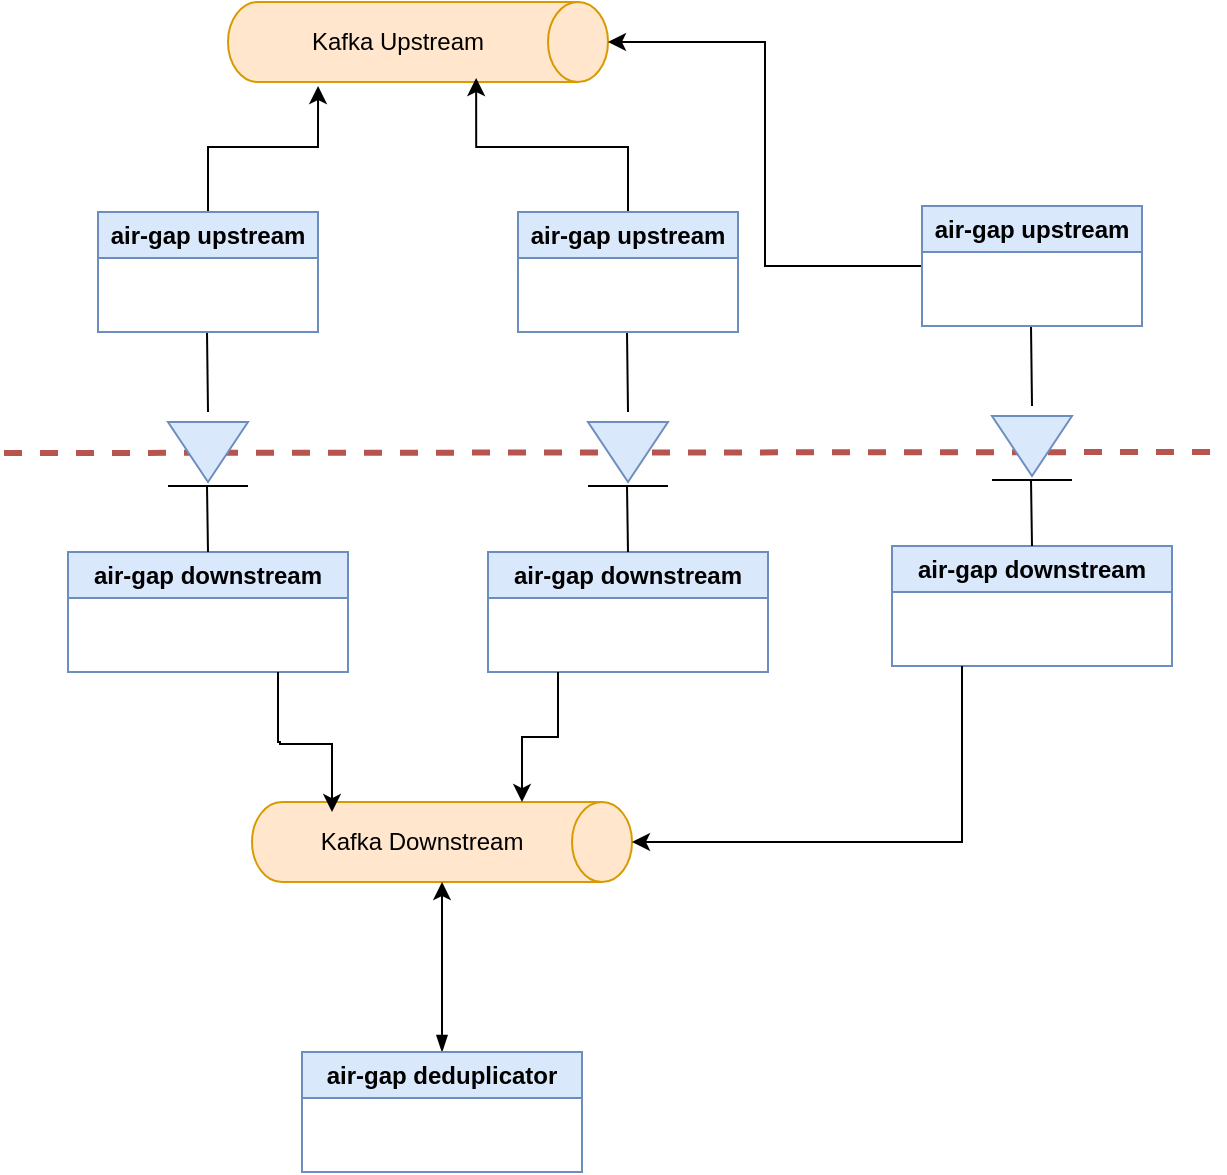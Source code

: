 <mxfile version="28.1.2">
  <diagram name="Sida-1" id="szRYUFeSUwwBfxvwGFzd">
    <mxGraphModel dx="1488" dy="832" grid="1" gridSize="10" guides="1" tooltips="1" connect="1" arrows="1" fold="1" page="1" pageScale="1" pageWidth="827" pageHeight="1169" math="0" shadow="0">
      <root>
        <mxCell id="0" />
        <mxCell id="1" parent="0" />
        <mxCell id="A9paejI7-ToNUO_phRby-12" value="" style="endArrow=none;dashed=1;html=1;rounded=0;fillColor=#f8cecc;strokeColor=#b85450;strokeWidth=3;" parent="1" edge="1">
          <mxGeometry width="50" height="50" relative="1" as="geometry">
            <mxPoint x="172" y="240.5" as="sourcePoint" />
            <mxPoint x="780" y="240" as="targetPoint" />
          </mxGeometry>
        </mxCell>
        <mxCell id="9ao-gcXj0P5O1c-xXz5W-1" value="" style="shape=cylinder3;whiteSpace=wrap;html=1;boundedLbl=1;backgroundOutline=1;size=15;rotation=90;fillColor=#ffe6cc;strokeColor=#d79b00;" parent="1" vertex="1">
          <mxGeometry x="359" y="-60" width="40" height="190" as="geometry" />
        </mxCell>
        <mxCell id="9ao-gcXj0P5O1c-xXz5W-2" value="Kafka Upstream" style="text;html=1;align=center;verticalAlign=middle;whiteSpace=wrap;rounded=0;" parent="1" vertex="1">
          <mxGeometry x="309" y="20" width="120" height="30" as="geometry" />
        </mxCell>
        <mxCell id="9ao-gcXj0P5O1c-xXz5W-3" value="" style="shape=cylinder3;whiteSpace=wrap;html=1;boundedLbl=1;backgroundOutline=1;size=15;rotation=90;fillColor=#ffe6cc;strokeColor=#d79b00;" parent="1" vertex="1">
          <mxGeometry x="371.005" y="340.005" width="40" height="190" as="geometry" />
        </mxCell>
        <mxCell id="9ao-gcXj0P5O1c-xXz5W-4" value="Kafka Downstream" style="text;html=1;align=center;verticalAlign=middle;whiteSpace=wrap;rounded=0;" parent="1" vertex="1">
          <mxGeometry x="321.005" y="420.005" width="120" height="30" as="geometry" />
        </mxCell>
        <mxCell id="9ao-gcXj0P5O1c-xXz5W-10" value="" style="group;" parent="1" vertex="1" connectable="0">
          <mxGeometry x="254" y="225" width="40" height="32" as="geometry" />
        </mxCell>
        <mxCell id="9ao-gcXj0P5O1c-xXz5W-8" value="" style="triangle;whiteSpace=wrap;html=1;direction=south;fillColor=#dae8fc;strokeColor=#6c8ebf;" parent="9ao-gcXj0P5O1c-xXz5W-10" vertex="1">
          <mxGeometry width="40" height="30" as="geometry" />
        </mxCell>
        <mxCell id="9ao-gcXj0P5O1c-xXz5W-9" value="" style="endArrow=none;html=1;rounded=0;" parent="9ao-gcXj0P5O1c-xXz5W-10" edge="1">
          <mxGeometry width="50" height="50" relative="1" as="geometry">
            <mxPoint y="32" as="sourcePoint" />
            <mxPoint x="40" y="32" as="targetPoint" />
          </mxGeometry>
        </mxCell>
        <mxCell id="9ao-gcXj0P5O1c-xXz5W-11" value="" style="endArrow=none;html=1;rounded=0;exitX=1;exitY=0.5;exitDx=0;exitDy=0;exitPerimeter=0;" parent="1" edge="1">
          <mxGeometry width="50" height="50" relative="1" as="geometry">
            <mxPoint x="273.501" y="179.997" as="sourcePoint" />
            <mxPoint x="274" y="220" as="targetPoint" />
          </mxGeometry>
        </mxCell>
        <mxCell id="9ao-gcXj0P5O1c-xXz5W-18" value="" style="edgeStyle=orthogonalEdgeStyle;rounded=0;orthogonalLoop=1;jettySize=auto;html=1;entryX=1.05;entryY=0.763;entryDx=0;entryDy=0;entryPerimeter=0;" parent="1" source="9ao-gcXj0P5O1c-xXz5W-13" target="9ao-gcXj0P5O1c-xXz5W-1" edge="1">
          <mxGeometry relative="1" as="geometry" />
        </mxCell>
        <mxCell id="9ao-gcXj0P5O1c-xXz5W-13" value="air-gap upstream" style="swimlane;whiteSpace=wrap;html=1;fillColor=#dae8fc;strokeColor=#6c8ebf;" parent="1" vertex="1">
          <mxGeometry x="219" y="120" width="110" height="60" as="geometry" />
        </mxCell>
        <mxCell id="9ao-gcXj0P5O1c-xXz5W-14" value="air-gap downstream" style="swimlane;whiteSpace=wrap;html=1;fillColor=#dae8fc;strokeColor=#6c8ebf;" parent="1" vertex="1">
          <mxGeometry x="204" y="290" width="140" height="60" as="geometry" />
        </mxCell>
        <mxCell id="9ao-gcXj0P5O1c-xXz5W-12" value="" style="endArrow=none;html=1;rounded=0;exitX=1;exitY=0.5;exitDx=0;exitDy=0;exitPerimeter=0;" parent="9ao-gcXj0P5O1c-xXz5W-14" edge="1">
          <mxGeometry width="50" height="50" relative="1" as="geometry">
            <mxPoint x="69.5" y="-33" as="sourcePoint" />
            <mxPoint x="70" as="targetPoint" />
          </mxGeometry>
        </mxCell>
        <mxCell id="oBg6k83NWbbbliucMWEF-3" value="" style="rounded=0;orthogonalLoop=1;jettySize=auto;html=1;startArrow=blockThin;startFill=1;" parent="1" source="oBg6k83NWbbbliucMWEF-1" target="9ao-gcXj0P5O1c-xXz5W-3" edge="1">
          <mxGeometry relative="1" as="geometry" />
        </mxCell>
        <mxCell id="oBg6k83NWbbbliucMWEF-1" value="air-gap deduplicator" style="swimlane;whiteSpace=wrap;html=1;fillColor=#dae8fc;strokeColor=#6c8ebf;" parent="1" vertex="1">
          <mxGeometry x="321" y="540" width="140" height="60" as="geometry" />
        </mxCell>
        <mxCell id="S6PFL4BEpcDctrm7VdFs-10" value="" style="group;" parent="1" vertex="1" connectable="0">
          <mxGeometry x="464" y="225" width="40" height="32" as="geometry" />
        </mxCell>
        <mxCell id="S6PFL4BEpcDctrm7VdFs-11" value="" style="triangle;whiteSpace=wrap;html=1;direction=south;fillColor=#dae8fc;strokeColor=#6c8ebf;" parent="S6PFL4BEpcDctrm7VdFs-10" vertex="1">
          <mxGeometry width="40" height="30" as="geometry" />
        </mxCell>
        <mxCell id="S6PFL4BEpcDctrm7VdFs-12" value="" style="endArrow=none;html=1;rounded=0;" parent="S6PFL4BEpcDctrm7VdFs-10" edge="1">
          <mxGeometry width="50" height="50" relative="1" as="geometry">
            <mxPoint y="32" as="sourcePoint" />
            <mxPoint x="40" y="32" as="targetPoint" />
          </mxGeometry>
        </mxCell>
        <mxCell id="S6PFL4BEpcDctrm7VdFs-13" value="" style="endArrow=none;html=1;rounded=0;exitX=1;exitY=0.5;exitDx=0;exitDy=0;exitPerimeter=0;" parent="1" edge="1">
          <mxGeometry width="50" height="50" relative="1" as="geometry">
            <mxPoint x="483.501" y="179.997" as="sourcePoint" />
            <mxPoint x="484" y="220" as="targetPoint" />
          </mxGeometry>
        </mxCell>
        <mxCell id="S6PFL4BEpcDctrm7VdFs-19" value="" style="edgeStyle=orthogonalEdgeStyle;rounded=0;orthogonalLoop=1;jettySize=auto;html=1;entryX=0.95;entryY=0.347;entryDx=0;entryDy=0;entryPerimeter=0;" parent="1" source="S6PFL4BEpcDctrm7VdFs-14" target="9ao-gcXj0P5O1c-xXz5W-1" edge="1">
          <mxGeometry relative="1" as="geometry" />
        </mxCell>
        <mxCell id="S6PFL4BEpcDctrm7VdFs-14" value="air-gap upstream" style="swimlane;whiteSpace=wrap;html=1;fillColor=#dae8fc;strokeColor=#6c8ebf;" parent="1" vertex="1">
          <mxGeometry x="429" y="120" width="110" height="60" as="geometry" />
        </mxCell>
        <mxCell id="S6PFL4BEpcDctrm7VdFs-15" value="air-gap downstream" style="swimlane;whiteSpace=wrap;html=1;fillColor=#dae8fc;strokeColor=#6c8ebf;" parent="1" vertex="1">
          <mxGeometry x="414" y="290" width="140" height="60" as="geometry" />
        </mxCell>
        <mxCell id="S6PFL4BEpcDctrm7VdFs-16" value="" style="endArrow=none;html=1;rounded=0;exitX=1;exitY=0.5;exitDx=0;exitDy=0;exitPerimeter=0;" parent="S6PFL4BEpcDctrm7VdFs-15" edge="1">
          <mxGeometry width="50" height="50" relative="1" as="geometry">
            <mxPoint x="69.5" y="-33" as="sourcePoint" />
            <mxPoint x="70" as="targetPoint" />
          </mxGeometry>
        </mxCell>
        <mxCell id="S6PFL4BEpcDctrm7VdFs-17" style="edgeStyle=orthogonalEdgeStyle;rounded=0;orthogonalLoop=1;jettySize=auto;html=1;exitX=0.25;exitY=1;exitDx=0;exitDy=0;entryX=0;entryY=0;entryDx=0;entryDy=55;entryPerimeter=0;" parent="1" source="S6PFL4BEpcDctrm7VdFs-15" target="9ao-gcXj0P5O1c-xXz5W-3" edge="1">
          <mxGeometry relative="1" as="geometry">
            <mxPoint x="455" y="385" as="sourcePoint" />
          </mxGeometry>
        </mxCell>
        <mxCell id="S6PFL4BEpcDctrm7VdFs-18" style="edgeStyle=orthogonalEdgeStyle;rounded=0;orthogonalLoop=1;jettySize=auto;html=1;exitX=0.75;exitY=1;exitDx=0;exitDy=0;entryX=0.125;entryY=0;entryDx=0;entryDy=0;entryPerimeter=0;" parent="1" source="9ao-gcXj0P5O1c-xXz5W-14" target="9ao-gcXj0P5O1c-xXz5W-4" edge="1">
          <mxGeometry relative="1" as="geometry">
            <mxPoint x="280" y="385" as="sourcePoint" />
            <Array as="points">
              <mxPoint x="309" y="385" />
              <mxPoint x="310" y="385" />
              <mxPoint x="310" y="386" />
              <mxPoint x="336" y="386" />
            </Array>
          </mxGeometry>
        </mxCell>
        <mxCell id="Fm2Uqlgw4IhxYgybI7OE-1" value="" style="group;" vertex="1" connectable="0" parent="1">
          <mxGeometry x="666" y="222" width="40" height="32" as="geometry" />
        </mxCell>
        <mxCell id="Fm2Uqlgw4IhxYgybI7OE-2" value="" style="triangle;whiteSpace=wrap;html=1;direction=south;fillColor=#dae8fc;strokeColor=#6c8ebf;" vertex="1" parent="Fm2Uqlgw4IhxYgybI7OE-1">
          <mxGeometry width="40" height="30" as="geometry" />
        </mxCell>
        <mxCell id="Fm2Uqlgw4IhxYgybI7OE-3" value="" style="endArrow=none;html=1;rounded=0;" edge="1" parent="Fm2Uqlgw4IhxYgybI7OE-1">
          <mxGeometry width="50" height="50" relative="1" as="geometry">
            <mxPoint y="32" as="sourcePoint" />
            <mxPoint x="40" y="32" as="targetPoint" />
          </mxGeometry>
        </mxCell>
        <mxCell id="Fm2Uqlgw4IhxYgybI7OE-4" value="" style="endArrow=none;html=1;rounded=0;exitX=1;exitY=0.5;exitDx=0;exitDy=0;exitPerimeter=0;" edge="1" parent="1">
          <mxGeometry width="50" height="50" relative="1" as="geometry">
            <mxPoint x="685.501" y="176.997" as="sourcePoint" />
            <mxPoint x="686" y="217" as="targetPoint" />
          </mxGeometry>
        </mxCell>
        <mxCell id="Fm2Uqlgw4IhxYgybI7OE-5" value="" style="edgeStyle=orthogonalEdgeStyle;rounded=0;orthogonalLoop=1;jettySize=auto;html=1;entryX=0.5;entryY=0;entryDx=0;entryDy=0;entryPerimeter=0;" edge="1" parent="1" source="Fm2Uqlgw4IhxYgybI7OE-6" target="9ao-gcXj0P5O1c-xXz5W-1">
          <mxGeometry relative="1" as="geometry">
            <mxPoint x="610" y="50" as="targetPoint" />
          </mxGeometry>
        </mxCell>
        <mxCell id="Fm2Uqlgw4IhxYgybI7OE-6" value="air-gap upstream" style="swimlane;whiteSpace=wrap;html=1;fillColor=#dae8fc;strokeColor=#6c8ebf;" vertex="1" parent="1">
          <mxGeometry x="631" y="117" width="110" height="60" as="geometry" />
        </mxCell>
        <mxCell id="Fm2Uqlgw4IhxYgybI7OE-7" value="air-gap downstream" style="swimlane;whiteSpace=wrap;html=1;fillColor=#dae8fc;strokeColor=#6c8ebf;" vertex="1" parent="1">
          <mxGeometry x="616" y="287" width="140" height="60" as="geometry" />
        </mxCell>
        <mxCell id="Fm2Uqlgw4IhxYgybI7OE-8" value="" style="endArrow=none;html=1;rounded=0;exitX=1;exitY=0.5;exitDx=0;exitDy=0;exitPerimeter=0;" edge="1" parent="Fm2Uqlgw4IhxYgybI7OE-7">
          <mxGeometry width="50" height="50" relative="1" as="geometry">
            <mxPoint x="69.5" y="-33" as="sourcePoint" />
            <mxPoint x="70" as="targetPoint" />
          </mxGeometry>
        </mxCell>
        <mxCell id="Fm2Uqlgw4IhxYgybI7OE-9" style="edgeStyle=orthogonalEdgeStyle;rounded=0;orthogonalLoop=1;jettySize=auto;html=1;exitX=0.25;exitY=1;exitDx=0;exitDy=0;entryX=0.5;entryY=0;entryDx=0;entryDy=0;entryPerimeter=0;" edge="1" parent="1" source="Fm2Uqlgw4IhxYgybI7OE-7" target="9ao-gcXj0P5O1c-xXz5W-3">
          <mxGeometry relative="1" as="geometry">
            <mxPoint x="657" y="382" as="sourcePoint" />
            <mxPoint x="633" y="412" as="targetPoint" />
          </mxGeometry>
        </mxCell>
      </root>
    </mxGraphModel>
  </diagram>
</mxfile>
